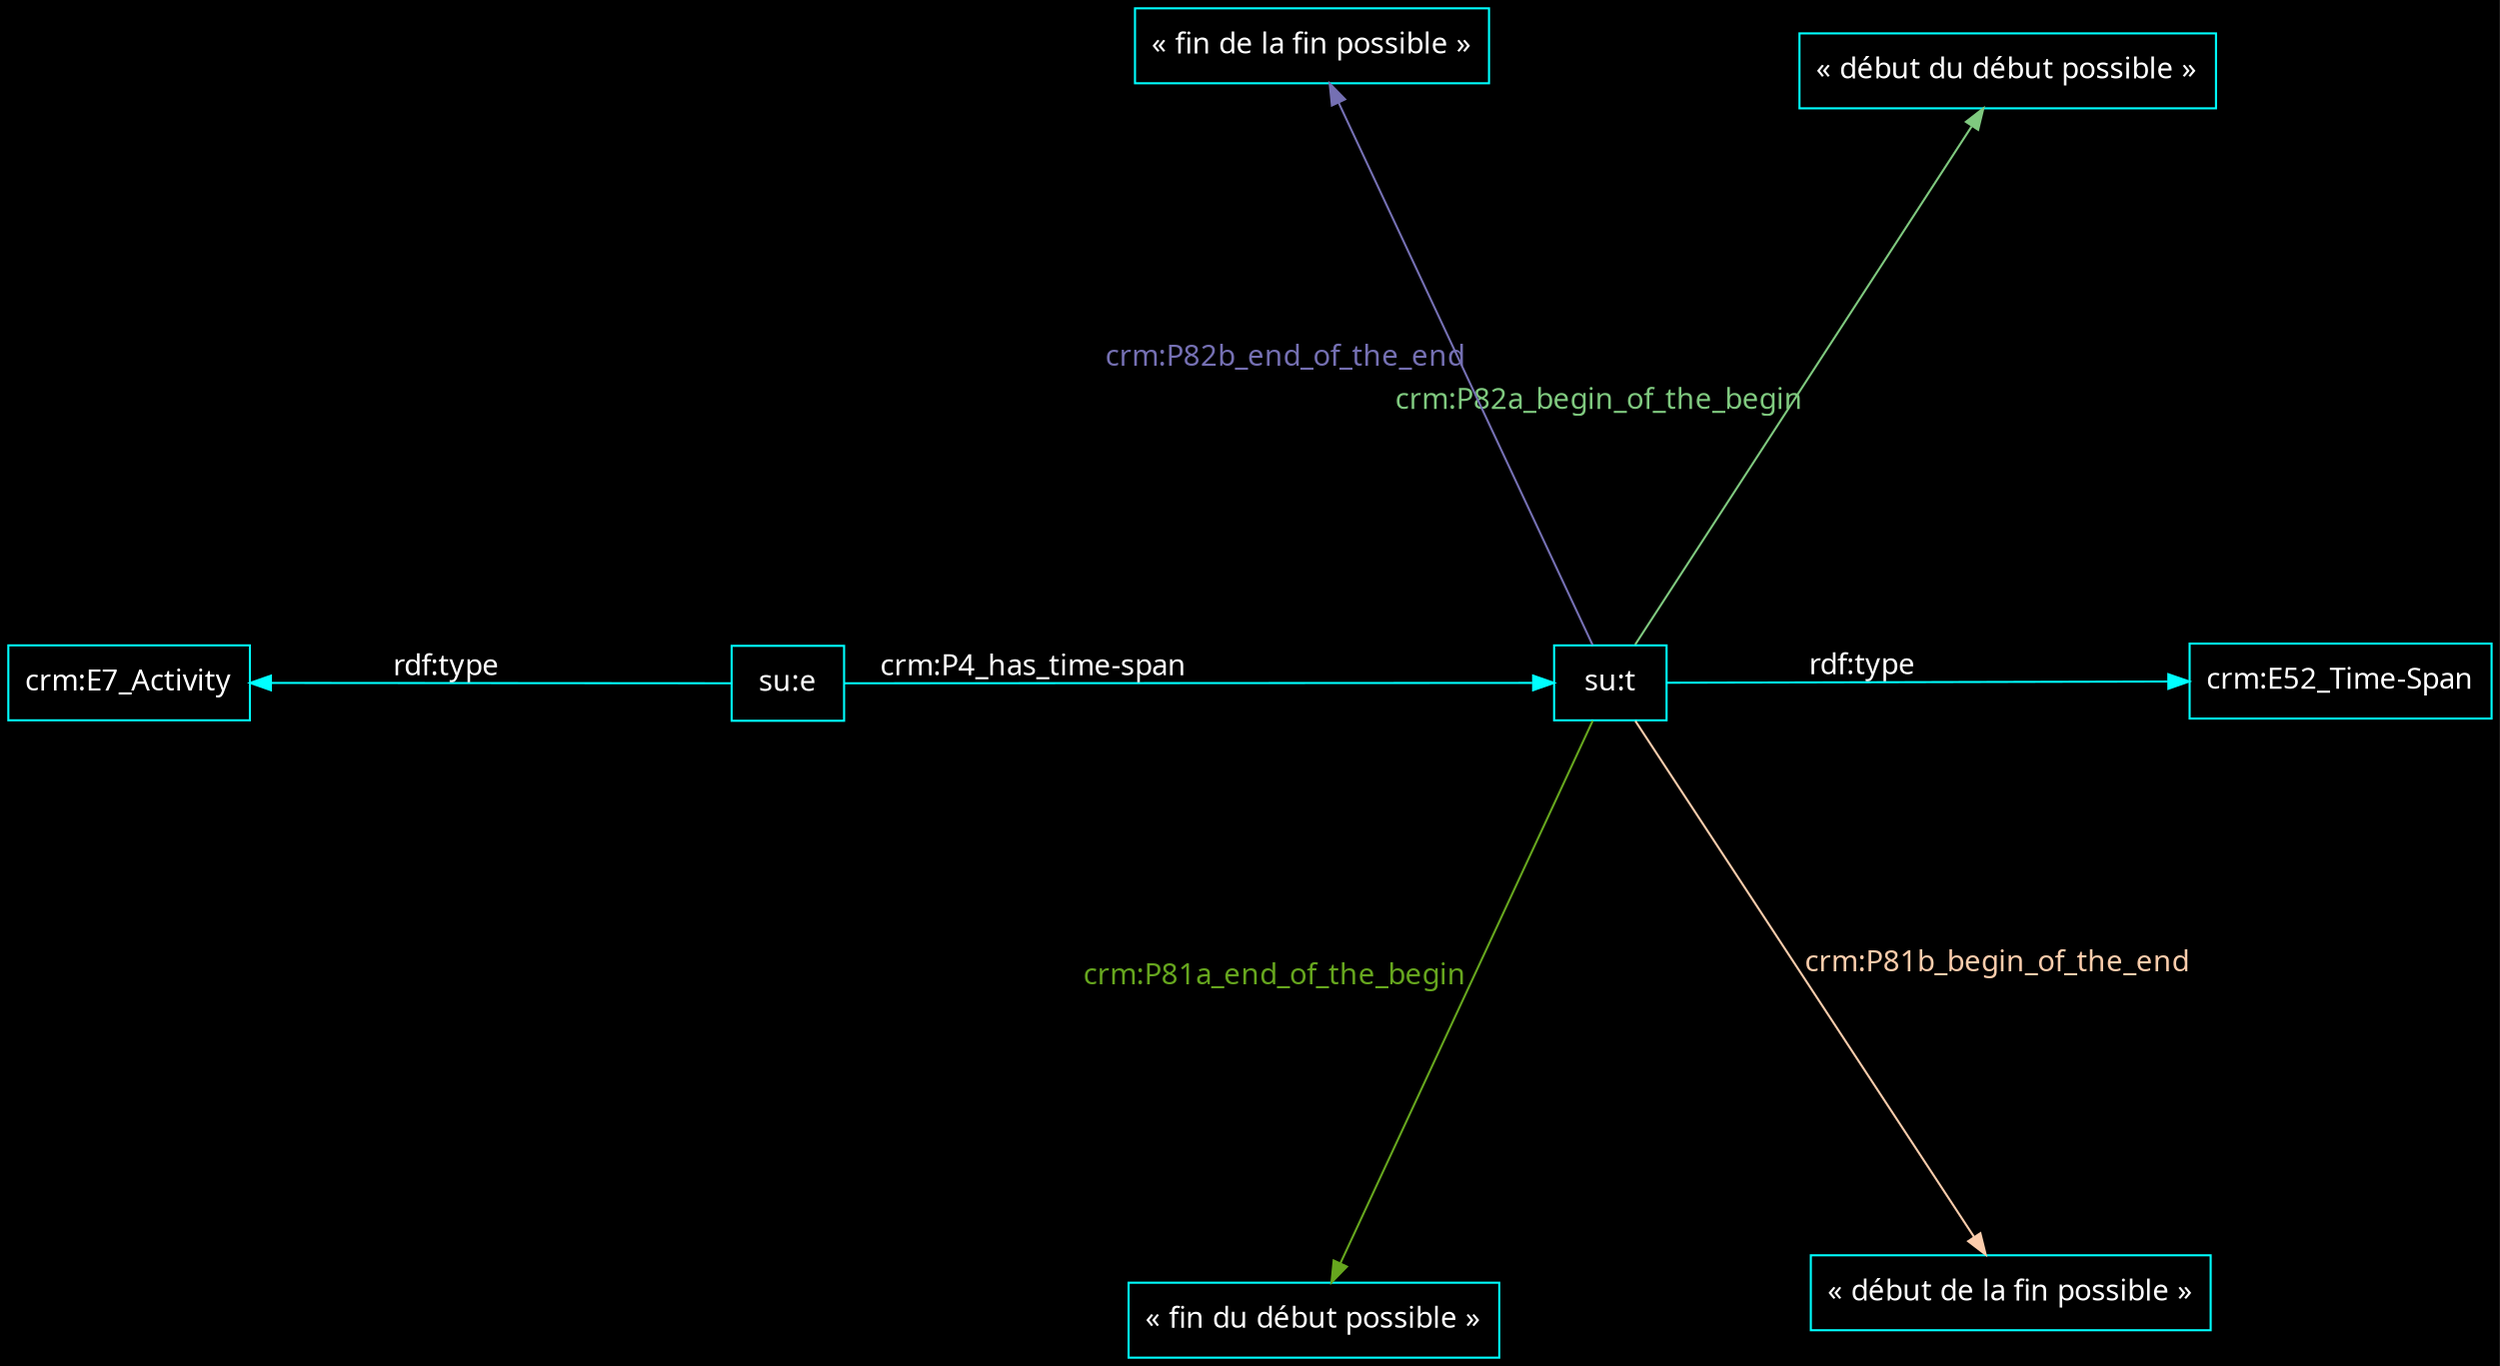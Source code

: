 digraph {
    graph [bgcolor=black]
    rankdir=LR
    node [color=white,fontcolor=white,fontname="Fira Code Regular",shape=box]
    edge [color=white,fontcolor=white,fontname="Fira Code Regular"]
    

    layout=sfdp
node [color=cyan,fontcolor=white]
edge [color=cyan,fontcolor=white]
"su:t" -> "crm:E52_Time-Span" [label="rdf:type"]
"su:t" -> "« début du début possible »" [label="crm:P82a_begin_of_the_begin",color="#7fc97f",fontcolor="#7fc97f"]
"su:t" -> "« fin du début possible »" [label="crm:P81a_end_of_the_begin",color="#66a61e",fontcolor="#66a61e"]
"su:t" -> "« début de la fin possible »" [label="crm:P81b_begin_of_the_end",color="#fdcdac",fontcolor="#fdcdac"]
"su:t" -> "« fin de la fin possible »" [label="crm:P82b_end_of_the_end",color="#7570b3",fontcolor="#7570b3"]
"su:e" -> "su:t" [label="crm:P4_has_time-span"]
"su:e" -> "crm:E7_Activity" [label="rdf:type"]
}
